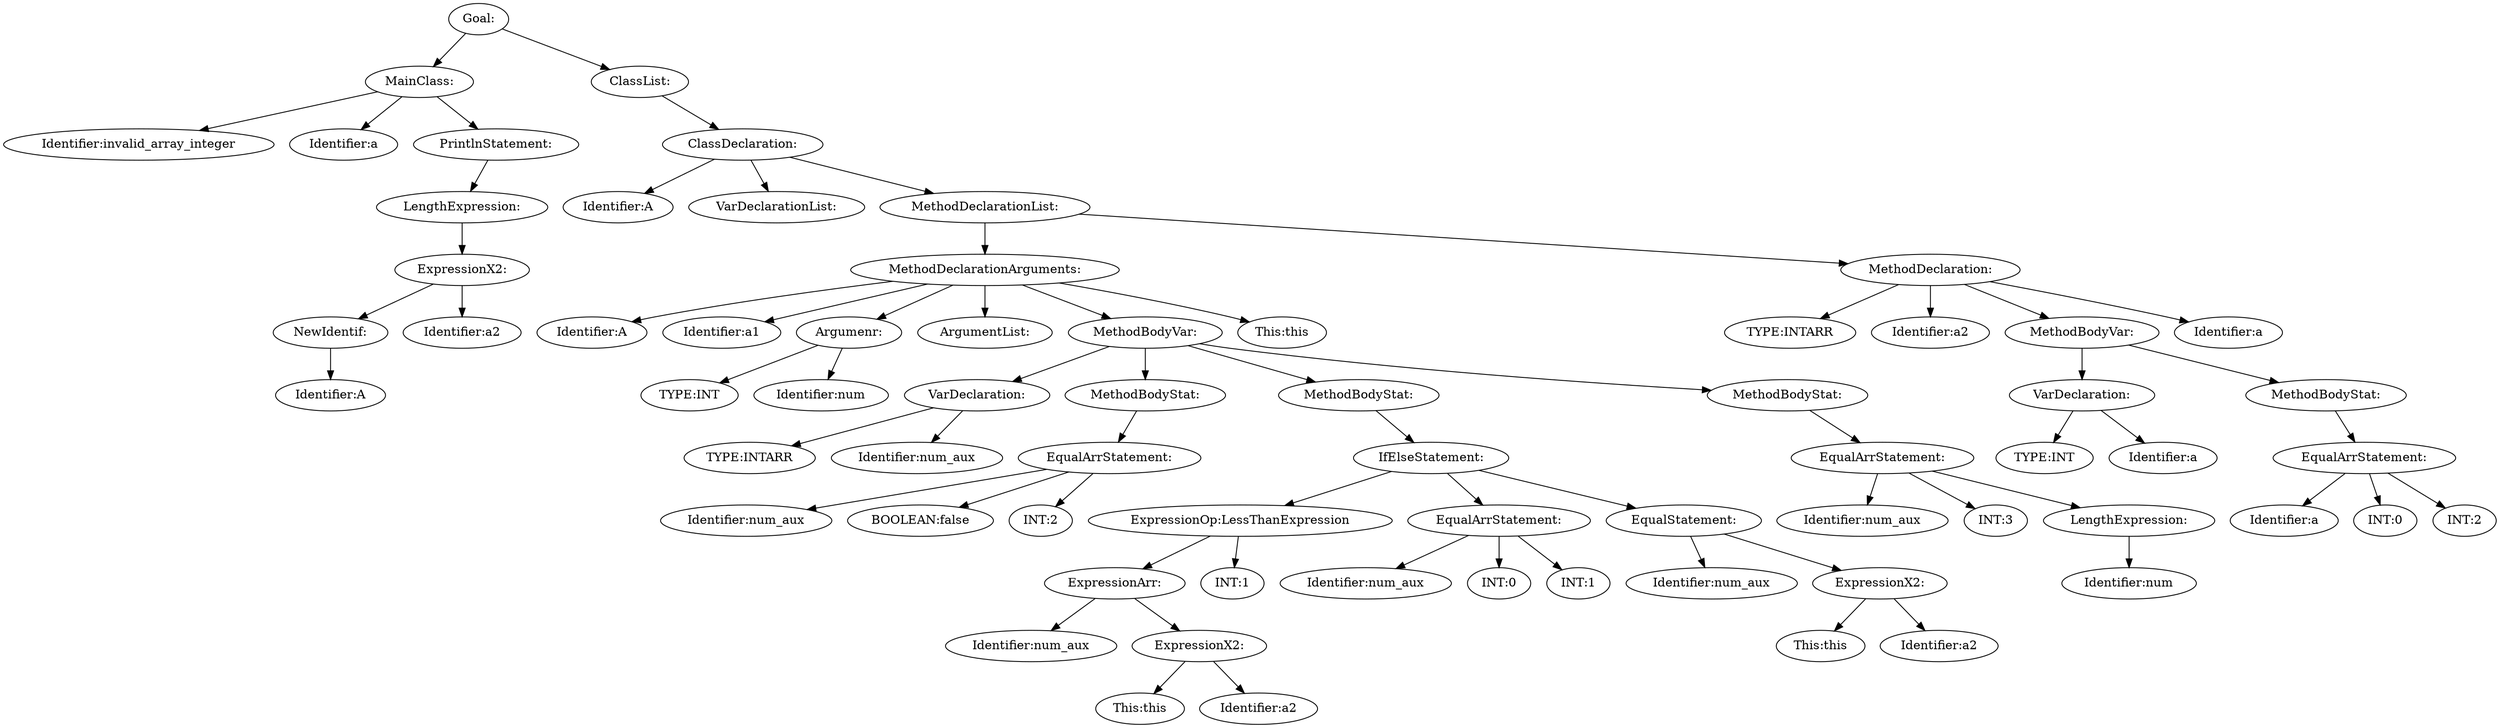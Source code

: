 digraph {
n0 [label="Goal:"];
n1 [label="MainClass:"];
n2 [label="Identifier:invalid_array_integer"];
n1 -> n2
n3 [label="Identifier:a"];
n1 -> n3
n4 [label="PrintlnStatement:"];
n5 [label="LengthExpression:"];
n6 [label="ExpressionX2:"];
n7 [label="NewIdentif:"];
n8 [label="Identifier:A"];
n7 -> n8
n6 -> n7
n9 [label="Identifier:a2"];
n6 -> n9
n5 -> n6
n4 -> n5
n1 -> n4
n0 -> n1
n10 [label="ClassList:"];
n11 [label="ClassDeclaration:"];
n12 [label="Identifier:A"];
n11 -> n12
n13 [label="VarDeclarationList:"];
n11 -> n13
n14 [label="MethodDeclarationList:"];
n15 [label="MethodDeclarationArguments:"];
n16 [label="Identifier:A"];
n15 -> n16
n17 [label="Identifier:a1"];
n15 -> n17
n18 [label="Argumenr:"];
n19 [label="TYPE:INT"];
n18 -> n19
n20 [label="Identifier:num"];
n18 -> n20
n15 -> n18
n21 [label="ArgumentList:"];
n15 -> n21
n22 [label="MethodBodyVar:"];
n23 [label="VarDeclaration:"];
n24 [label="TYPE:INTARR"];
n23 -> n24
n25 [label="Identifier:num_aux"];
n23 -> n25
n22 -> n23
n26 [label="MethodBodyStat:"];
n27 [label="EqualArrStatement:"];
n28 [label="Identifier:num_aux"];
n27 -> n28
n29 [label="BOOLEAN:false"];
n27 -> n29
n30 [label="INT:2"];
n27 -> n30
n26 -> n27
n22 -> n26
n31 [label="MethodBodyStat:"];
n32 [label="IfElseStatement:"];
n33 [label="ExpressionOp:LessThanExpression"];
n34 [label="ExpressionArr:"];
n35 [label="Identifier:num_aux"];
n34 -> n35
n36 [label="ExpressionX2:"];
n37 [label="This:this"];
n36 -> n37
n38 [label="Identifier:a2"];
n36 -> n38
n34 -> n36
n33 -> n34
n39 [label="INT:1"];
n33 -> n39
n32 -> n33
n40 [label="EqualArrStatement:"];
n41 [label="Identifier:num_aux"];
n40 -> n41
n42 [label="INT:0"];
n40 -> n42
n43 [label="INT:1"];
n40 -> n43
n32 -> n40
n44 [label="EqualStatement:"];
n45 [label="Identifier:num_aux"];
n44 -> n45
n46 [label="ExpressionX2:"];
n47 [label="This:this"];
n46 -> n47
n48 [label="Identifier:a2"];
n46 -> n48
n44 -> n46
n32 -> n44
n31 -> n32
n22 -> n31
n49 [label="MethodBodyStat:"];
n50 [label="EqualArrStatement:"];
n51 [label="Identifier:num_aux"];
n50 -> n51
n52 [label="INT:3"];
n50 -> n52
n53 [label="LengthExpression:"];
n54 [label="Identifier:num"];
n53 -> n54
n50 -> n53
n49 -> n50
n22 -> n49
n15 -> n22
n55 [label="This:this"];
n15 -> n55
n14 -> n15
n56 [label="MethodDeclaration:"];
n57 [label="TYPE:INTARR"];
n56 -> n57
n58 [label="Identifier:a2"];
n56 -> n58
n59 [label="MethodBodyVar:"];
n60 [label="VarDeclaration:"];
n61 [label="TYPE:INT"];
n60 -> n61
n62 [label="Identifier:a"];
n60 -> n62
n59 -> n60
n63 [label="MethodBodyStat:"];
n64 [label="EqualArrStatement:"];
n65 [label="Identifier:a"];
n64 -> n65
n66 [label="INT:0"];
n64 -> n66
n67 [label="INT:2"];
n64 -> n67
n63 -> n64
n59 -> n63
n56 -> n59
n68 [label="Identifier:a"];
n56 -> n68
n14 -> n56
n11 -> n14
n10 -> n11
n0 -> n10
}
